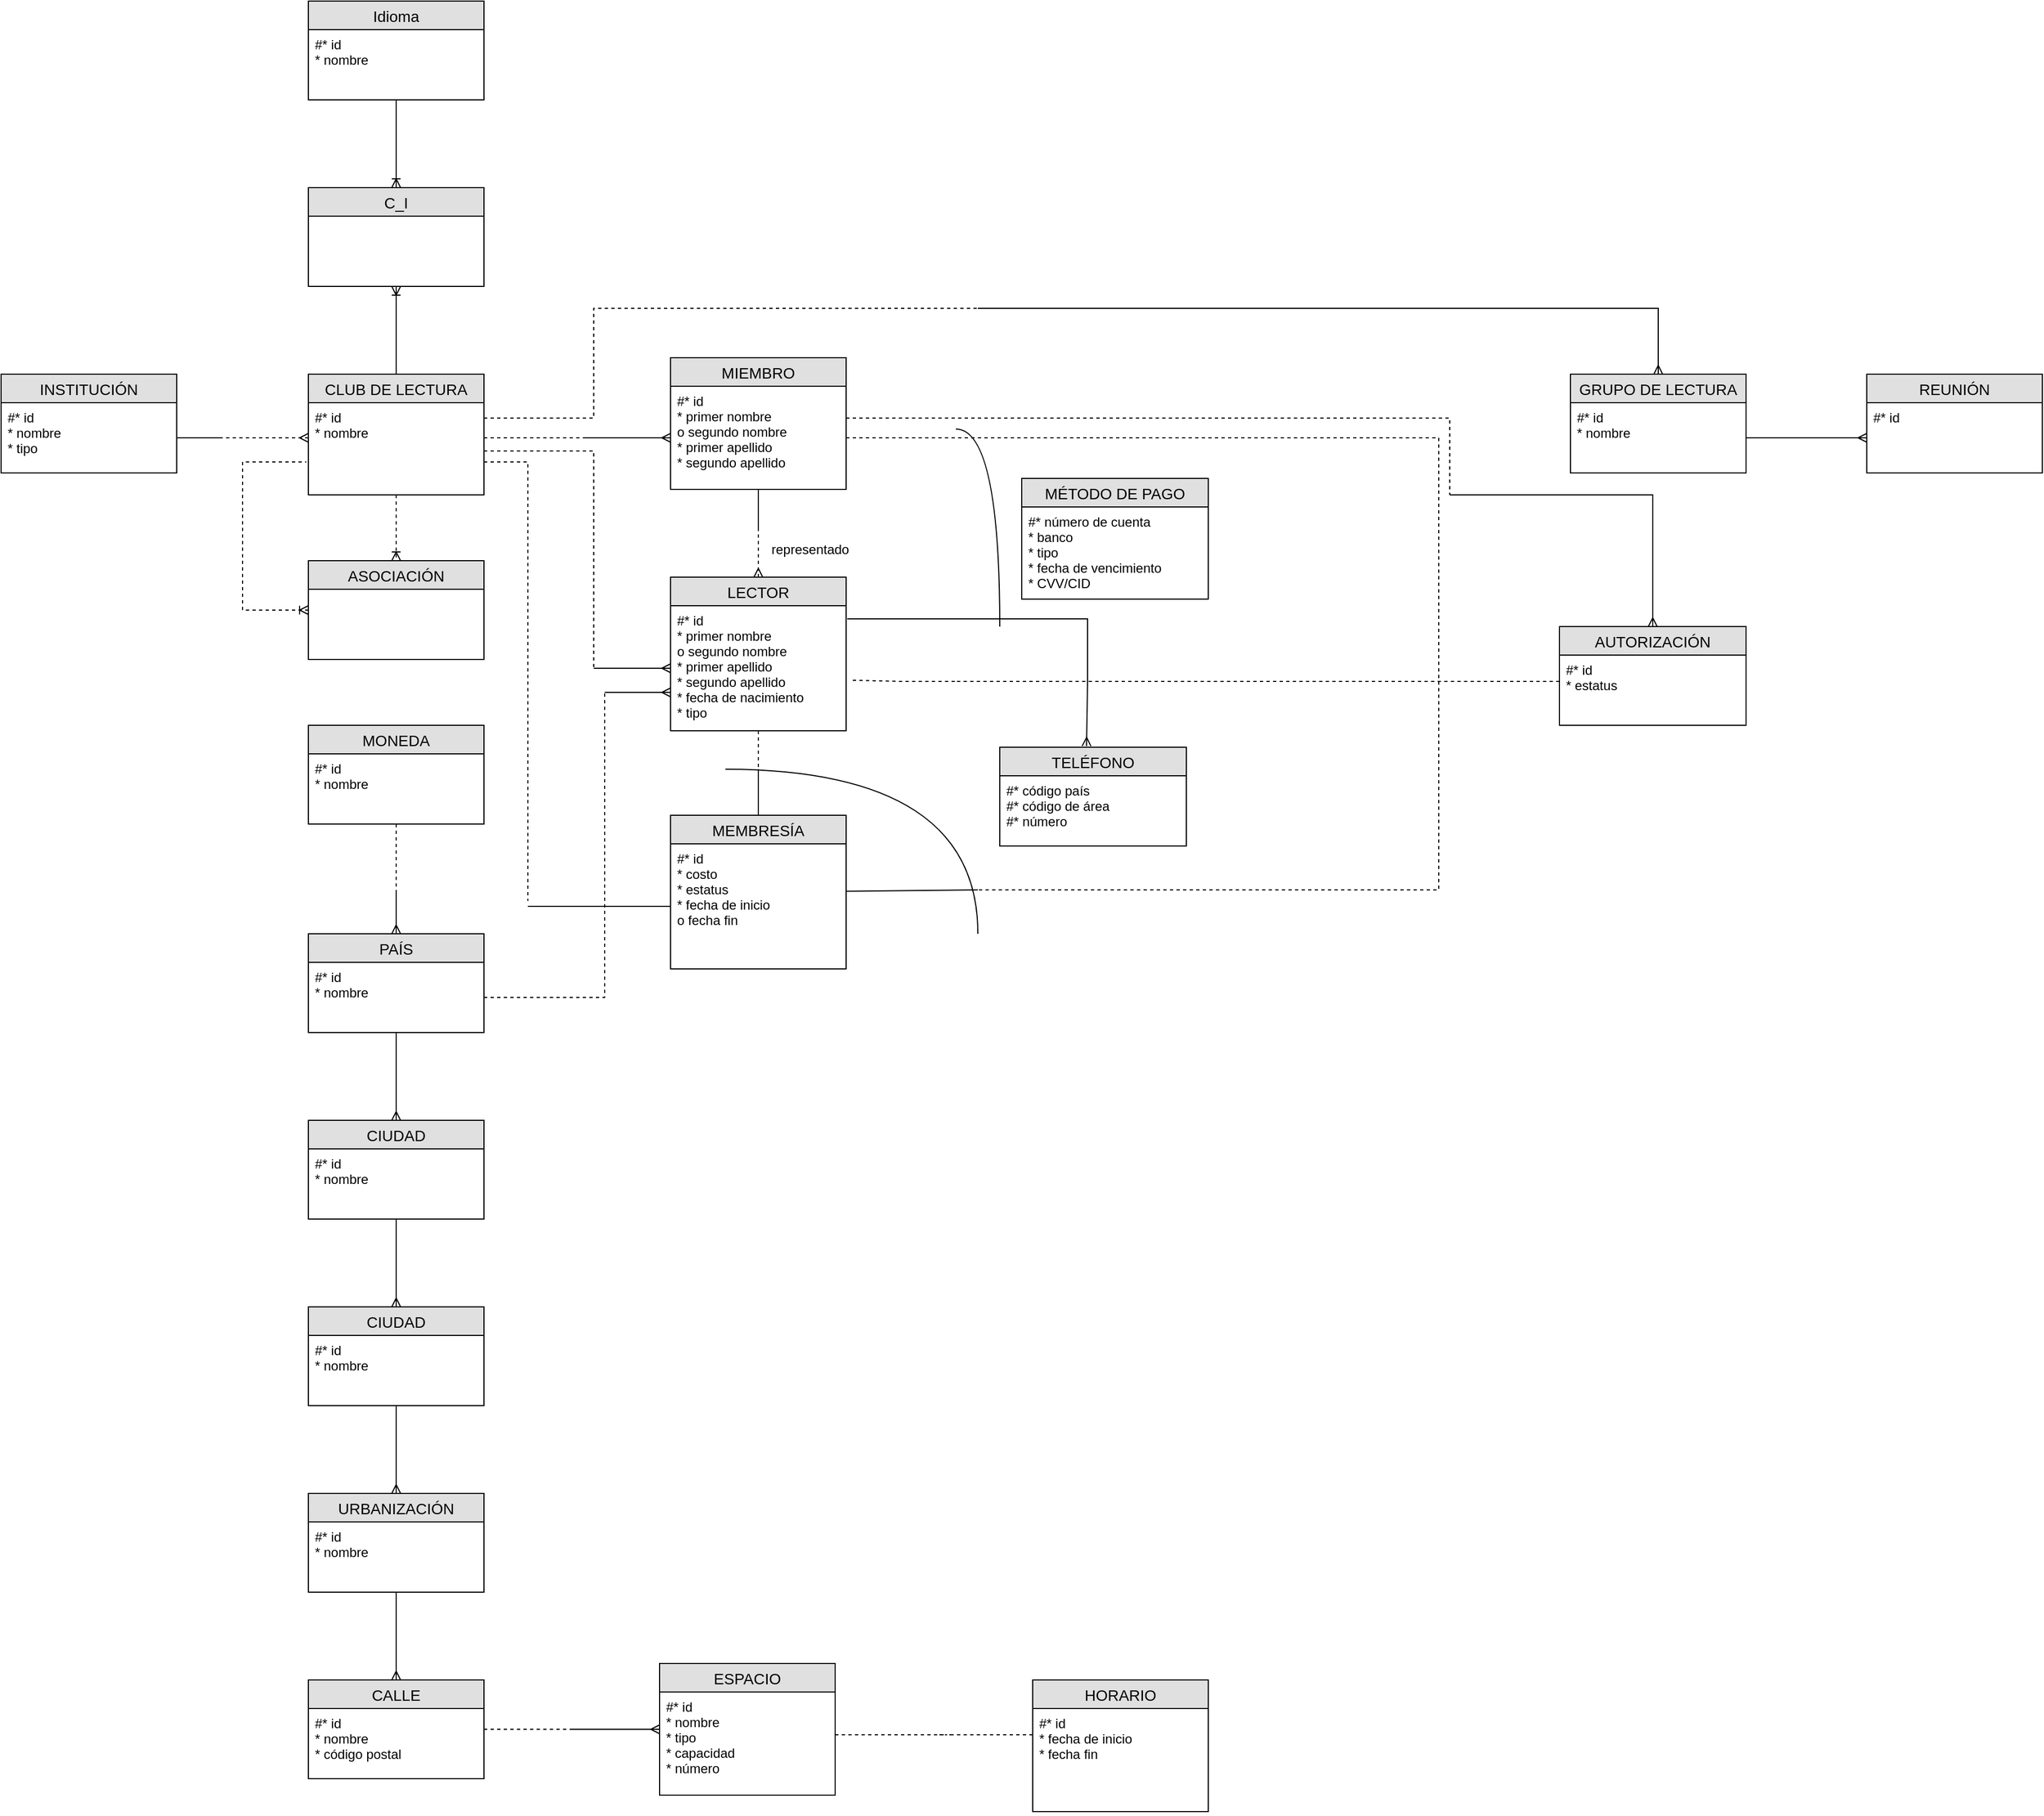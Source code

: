 <mxfile version="12.1.3" type="github" pages="1">
  <diagram id="Lb_0midmeld865azdvVX" name="Page-1">
    <mxGraphModel dx="828" dy="1551" grid="1" gridSize="10" guides="1" tooltips="1" connect="1" arrows="1" fold="1" page="1" pageScale="1" pageWidth="850" pageHeight="1100" math="0" shadow="0">
      <root>
        <mxCell id="0"/>
        <mxCell id="1" parent="0"/>
        <mxCell id="x2IHKYKo0Ygv0OIkCN_u-1" value="INSTITUCIÓN" style="swimlane;fontStyle=0;childLayout=stackLayout;horizontal=1;startSize=26;fillColor=#e0e0e0;horizontalStack=0;resizeParent=1;resizeParentMax=0;resizeLast=0;collapsible=1;marginBottom=0;swimlaneFillColor=#ffffff;align=center;fontSize=14;" vertex="1" parent="1">
          <mxGeometry x="140" y="160" width="160" height="90" as="geometry"/>
        </mxCell>
        <mxCell id="x2IHKYKo0Ygv0OIkCN_u-2" value="#* id&#xa;* nombre&#xa;* tipo" style="text;strokeColor=none;fillColor=none;spacingLeft=4;spacingRight=4;overflow=hidden;rotatable=0;points=[[0,0.5],[1,0.5]];portConstraint=eastwest;fontSize=12;" vertex="1" parent="x2IHKYKo0Ygv0OIkCN_u-1">
          <mxGeometry y="26" width="160" height="64" as="geometry"/>
        </mxCell>
        <mxCell id="x2IHKYKo0Ygv0OIkCN_u-7" style="edgeStyle=orthogonalEdgeStyle;rounded=0;orthogonalLoop=1;jettySize=auto;html=1;exitX=1;exitY=0.5;exitDx=0;exitDy=0;endArrow=none;endFill=0;" edge="1" parent="1" source="x2IHKYKo0Ygv0OIkCN_u-2">
          <mxGeometry relative="1" as="geometry">
            <mxPoint x="340" y="218" as="targetPoint"/>
          </mxGeometry>
        </mxCell>
        <mxCell id="x2IHKYKo0Ygv0OIkCN_u-15" value="" style="edgeStyle=orthogonalEdgeStyle;rounded=0;orthogonalLoop=1;jettySize=auto;html=1;startArrow=none;startFill=0;endArrow=ERoneToMany;endFill=0;" edge="1" parent="1" source="x2IHKYKo0Ygv0OIkCN_u-9" target="x2IHKYKo0Ygv0OIkCN_u-13">
          <mxGeometry relative="1" as="geometry"/>
        </mxCell>
        <mxCell id="x2IHKYKo0Ygv0OIkCN_u-38" value="" style="edgeStyle=orthogonalEdgeStyle;rounded=0;orthogonalLoop=1;jettySize=auto;html=1;dashed=1;startArrow=none;startFill=0;endArrow=ERoneToMany;endFill=0;" edge="1" parent="1" source="x2IHKYKo0Ygv0OIkCN_u-9" target="x2IHKYKo0Ygv0OIkCN_u-36">
          <mxGeometry relative="1" as="geometry"/>
        </mxCell>
        <mxCell id="x2IHKYKo0Ygv0OIkCN_u-9" value="CLUB DE LECTURA" style="swimlane;fontStyle=0;childLayout=stackLayout;horizontal=1;startSize=26;fillColor=#e0e0e0;horizontalStack=0;resizeParent=1;resizeParentMax=0;resizeLast=0;collapsible=1;marginBottom=0;swimlaneFillColor=#ffffff;align=center;fontSize=14;" vertex="1" parent="1">
          <mxGeometry x="420" y="160" width="160" height="110" as="geometry"/>
        </mxCell>
        <mxCell id="x2IHKYKo0Ygv0OIkCN_u-10" value="#* id&#xa;* nombre" style="text;strokeColor=none;fillColor=none;spacingLeft=4;spacingRight=4;overflow=hidden;rotatable=0;points=[[0,0.5],[1,0.5]];portConstraint=eastwest;fontSize=12;" vertex="1" parent="x2IHKYKo0Ygv0OIkCN_u-9">
          <mxGeometry y="26" width="160" height="84" as="geometry"/>
        </mxCell>
        <mxCell id="x2IHKYKo0Ygv0OIkCN_u-36" value="ASOCIACIÓN" style="swimlane;fontStyle=0;childLayout=stackLayout;horizontal=1;startSize=26;fillColor=#e0e0e0;horizontalStack=0;resizeParent=1;resizeParentMax=0;resizeLast=0;collapsible=1;marginBottom=0;swimlaneFillColor=#ffffff;align=center;fontSize=14;" vertex="1" parent="1">
          <mxGeometry x="420" y="330" width="160" height="90" as="geometry"/>
        </mxCell>
        <mxCell id="x2IHKYKo0Ygv0OIkCN_u-17" value="" style="edgeStyle=orthogonalEdgeStyle;rounded=0;orthogonalLoop=1;jettySize=auto;html=1;startArrow=ERoneToMany;startFill=0;endArrow=none;endFill=0;" edge="1" parent="1" source="x2IHKYKo0Ygv0OIkCN_u-13" target="x2IHKYKo0Ygv0OIkCN_u-16">
          <mxGeometry relative="1" as="geometry"/>
        </mxCell>
        <mxCell id="x2IHKYKo0Ygv0OIkCN_u-13" value="C_I" style="swimlane;fontStyle=0;childLayout=stackLayout;horizontal=1;startSize=26;fillColor=#e0e0e0;horizontalStack=0;resizeParent=1;resizeParentMax=0;resizeLast=0;collapsible=1;marginBottom=0;swimlaneFillColor=#ffffff;align=center;fontSize=14;" vertex="1" parent="1">
          <mxGeometry x="420" y="-10" width="160" height="90" as="geometry"/>
        </mxCell>
        <mxCell id="x2IHKYKo0Ygv0OIkCN_u-16" value="Idioma" style="swimlane;fontStyle=0;childLayout=stackLayout;horizontal=1;startSize=26;fillColor=#e0e0e0;horizontalStack=0;resizeParent=1;resizeParentMax=0;resizeLast=0;collapsible=1;marginBottom=0;swimlaneFillColor=#ffffff;align=center;fontSize=14;" vertex="1" parent="1">
          <mxGeometry x="420" y="-180" width="160" height="90" as="geometry"/>
        </mxCell>
        <mxCell id="x2IHKYKo0Ygv0OIkCN_u-18" value="#* id&#xa;* nombre" style="text;strokeColor=none;fillColor=none;spacingLeft=4;spacingRight=4;overflow=hidden;rotatable=0;points=[[0,0.5],[1,0.5]];portConstraint=eastwest;fontSize=12;" vertex="1" parent="x2IHKYKo0Ygv0OIkCN_u-16">
          <mxGeometry y="26" width="160" height="64" as="geometry"/>
        </mxCell>
        <mxCell id="x2IHKYKo0Ygv0OIkCN_u-12" style="edgeStyle=orthogonalEdgeStyle;rounded=0;orthogonalLoop=1;jettySize=auto;html=1;endArrow=none;endFill=0;dashed=1;startArrow=ERmany;startFill=0;" edge="1" parent="1">
          <mxGeometry relative="1" as="geometry">
            <mxPoint x="340" y="218" as="targetPoint"/>
            <mxPoint x="420" y="218" as="sourcePoint"/>
            <Array as="points">
              <mxPoint x="420" y="218"/>
            </Array>
          </mxGeometry>
        </mxCell>
        <mxCell id="x2IHKYKo0Ygv0OIkCN_u-20" style="edgeStyle=orthogonalEdgeStyle;rounded=0;orthogonalLoop=1;jettySize=auto;html=1;startArrow=none;startFill=0;endArrow=none;endFill=0;dashed=1;" edge="1" parent="1">
          <mxGeometry relative="1" as="geometry">
            <mxPoint x="670" y="218" as="targetPoint"/>
            <mxPoint x="580" y="218" as="sourcePoint"/>
            <Array as="points">
              <mxPoint x="580" y="218"/>
            </Array>
          </mxGeometry>
        </mxCell>
        <mxCell id="x2IHKYKo0Ygv0OIkCN_u-78" value="" style="edgeStyle=orthogonalEdgeStyle;rounded=0;orthogonalLoop=1;jettySize=auto;html=1;startArrow=none;startFill=0;endArrow=none;endFill=0;" edge="1" parent="1" source="x2IHKYKo0Ygv0OIkCN_u-21">
          <mxGeometry relative="1" as="geometry">
            <mxPoint x="830" y="300" as="targetPoint"/>
            <Array as="points">
              <mxPoint x="830" y="265"/>
              <mxPoint x="830" y="265"/>
            </Array>
          </mxGeometry>
        </mxCell>
        <mxCell id="x2IHKYKo0Ygv0OIkCN_u-21" value="MIEMBRO" style="swimlane;fontStyle=0;childLayout=stackLayout;horizontal=1;startSize=26;fillColor=#e0e0e0;horizontalStack=0;resizeParent=1;resizeParentMax=0;resizeLast=0;collapsible=1;marginBottom=0;swimlaneFillColor=#ffffff;align=center;fontSize=14;" vertex="1" parent="1">
          <mxGeometry x="750" y="145" width="160" height="120" as="geometry"/>
        </mxCell>
        <mxCell id="x2IHKYKo0Ygv0OIkCN_u-22" value="#* id&#xa;* primer nombre&#xa;o segundo nombre&#xa;* primer apellido&#xa;* segundo apellido" style="text;strokeColor=none;fillColor=none;spacingLeft=4;spacingRight=4;overflow=hidden;rotatable=0;points=[[0,0.5],[1,0.5]];portConstraint=eastwest;fontSize=12;" vertex="1" parent="x2IHKYKo0Ygv0OIkCN_u-21">
          <mxGeometry y="26" width="160" height="94" as="geometry"/>
        </mxCell>
        <mxCell id="x2IHKYKo0Ygv0OIkCN_u-79" value="" style="edgeStyle=orthogonalEdgeStyle;rounded=0;orthogonalLoop=1;jettySize=auto;html=1;dashed=1;startArrow=ERmany;startFill=0;endArrow=none;endFill=0;" edge="1" parent="1" source="x2IHKYKo0Ygv0OIkCN_u-76">
          <mxGeometry relative="1" as="geometry">
            <mxPoint x="830" y="300" as="targetPoint"/>
            <Array as="points">
              <mxPoint x="830" y="280"/>
              <mxPoint x="830" y="280"/>
            </Array>
          </mxGeometry>
        </mxCell>
        <mxCell id="x2IHKYKo0Ygv0OIkCN_u-85" value="" style="edgeStyle=orthogonalEdgeStyle;rounded=0;orthogonalLoop=1;jettySize=auto;html=1;startArrow=none;startFill=0;endArrow=none;endFill=0;dashed=1;" edge="1" parent="1" source="x2IHKYKo0Ygv0OIkCN_u-76">
          <mxGeometry relative="1" as="geometry">
            <mxPoint x="830" y="520" as="targetPoint"/>
          </mxGeometry>
        </mxCell>
        <mxCell id="x2IHKYKo0Ygv0OIkCN_u-93" style="rounded=0;orthogonalLoop=1;jettySize=auto;html=1;startArrow=none;startFill=0;endArrow=none;endFill=0;dashed=1;exitX=1.038;exitY=0.596;exitDx=0;exitDy=0;exitPerimeter=0;" edge="1" parent="1" source="x2IHKYKo0Ygv0OIkCN_u-77">
          <mxGeometry relative="1" as="geometry">
            <mxPoint x="1010" y="440" as="targetPoint"/>
            <mxPoint x="911" y="370" as="sourcePoint"/>
            <Array as="points">
              <mxPoint x="960" y="440"/>
            </Array>
          </mxGeometry>
        </mxCell>
        <mxCell id="x2IHKYKo0Ygv0OIkCN_u-76" value="LECTOR" style="swimlane;fontStyle=0;childLayout=stackLayout;horizontal=1;startSize=26;fillColor=#e0e0e0;horizontalStack=0;resizeParent=1;resizeParentMax=0;resizeLast=0;collapsible=1;marginBottom=0;swimlaneFillColor=#ffffff;align=center;fontSize=14;" vertex="1" parent="1">
          <mxGeometry x="750" y="345" width="160" height="140" as="geometry"/>
        </mxCell>
        <mxCell id="x2IHKYKo0Ygv0OIkCN_u-77" value="#* id&#xa;* primer nombre&#xa;o segundo nombre&#xa;* primer apellido&#xa;* segundo apellido&#xa;* fecha de nacimiento&#xa;* tipo" style="text;strokeColor=none;fillColor=none;spacingLeft=4;spacingRight=4;overflow=hidden;rotatable=0;points=[[0,0.5],[1,0.5]];portConstraint=eastwest;fontSize=12;" vertex="1" parent="x2IHKYKo0Ygv0OIkCN_u-76">
          <mxGeometry y="26" width="160" height="114" as="geometry"/>
        </mxCell>
        <mxCell id="x2IHKYKo0Ygv0OIkCN_u-24" style="edgeStyle=orthogonalEdgeStyle;rounded=0;orthogonalLoop=1;jettySize=auto;html=1;exitX=0;exitY=0.5;exitDx=0;exitDy=0;startArrow=ERmany;startFill=0;endArrow=none;endFill=0;" edge="1" parent="1" source="x2IHKYKo0Ygv0OIkCN_u-22">
          <mxGeometry relative="1" as="geometry">
            <mxPoint x="670" y="218" as="targetPoint"/>
          </mxGeometry>
        </mxCell>
        <mxCell id="x2IHKYKo0Ygv0OIkCN_u-30" style="edgeStyle=orthogonalEdgeStyle;rounded=0;orthogonalLoop=1;jettySize=auto;html=1;exitX=0.5;exitY=0;exitDx=0;exitDy=0;startArrow=ERmany;startFill=0;endArrow=none;endFill=0;" edge="1" parent="1" source="x2IHKYKo0Ygv0OIkCN_u-26">
          <mxGeometry relative="1" as="geometry">
            <mxPoint x="1030" y="100" as="targetPoint"/>
            <Array as="points">
              <mxPoint x="1650" y="100"/>
            </Array>
          </mxGeometry>
        </mxCell>
        <mxCell id="x2IHKYKo0Ygv0OIkCN_u-26" value="GRUPO DE LECTURA" style="swimlane;fontStyle=0;childLayout=stackLayout;horizontal=1;startSize=26;fillColor=#e0e0e0;horizontalStack=0;resizeParent=1;resizeParentMax=0;resizeLast=0;collapsible=1;marginBottom=0;swimlaneFillColor=#ffffff;align=center;fontSize=14;" vertex="1" parent="1">
          <mxGeometry x="1570" y="160" width="160" height="90" as="geometry"/>
        </mxCell>
        <mxCell id="x2IHKYKo0Ygv0OIkCN_u-27" value="#* id&#xa;* nombre" style="text;strokeColor=none;fillColor=none;spacingLeft=4;spacingRight=4;overflow=hidden;rotatable=0;points=[[0,0.5],[1,0.5]];portConstraint=eastwest;fontSize=12;" vertex="1" parent="x2IHKYKo0Ygv0OIkCN_u-26">
          <mxGeometry y="26" width="160" height="64" as="geometry"/>
        </mxCell>
        <mxCell id="x2IHKYKo0Ygv0OIkCN_u-29" style="edgeStyle=orthogonalEdgeStyle;rounded=0;orthogonalLoop=1;jettySize=auto;html=1;exitX=1;exitY=0.5;exitDx=0;exitDy=0;startArrow=none;startFill=0;endArrow=none;endFill=0;dashed=1;" edge="1" parent="1">
          <mxGeometry relative="1" as="geometry">
            <mxPoint x="1050" y="100" as="targetPoint"/>
            <mxPoint x="580" y="200" as="sourcePoint"/>
            <Array as="points">
              <mxPoint x="680" y="200"/>
              <mxPoint x="680" y="100"/>
              <mxPoint x="1060" y="100"/>
            </Array>
          </mxGeometry>
        </mxCell>
        <mxCell id="x2IHKYKo0Ygv0OIkCN_u-33" value="REUNIÓN" style="swimlane;fontStyle=0;childLayout=stackLayout;horizontal=1;startSize=26;fillColor=#e0e0e0;horizontalStack=0;resizeParent=1;resizeParentMax=0;resizeLast=0;collapsible=1;marginBottom=0;swimlaneFillColor=#ffffff;align=center;fontSize=14;" vertex="1" parent="1">
          <mxGeometry x="1840" y="160" width="160" height="90" as="geometry"/>
        </mxCell>
        <mxCell id="x2IHKYKo0Ygv0OIkCN_u-34" value="#* id" style="text;strokeColor=none;fillColor=none;spacingLeft=4;spacingRight=4;overflow=hidden;rotatable=0;points=[[0,0.5],[1,0.5]];portConstraint=eastwest;fontSize=12;" vertex="1" parent="x2IHKYKo0Ygv0OIkCN_u-33">
          <mxGeometry y="26" width="160" height="64" as="geometry"/>
        </mxCell>
        <mxCell id="x2IHKYKo0Ygv0OIkCN_u-35" style="edgeStyle=orthogonalEdgeStyle;rounded=0;orthogonalLoop=1;jettySize=auto;html=1;exitX=0;exitY=0.5;exitDx=0;exitDy=0;startArrow=ERmany;startFill=0;endArrow=none;endFill=0;" edge="1" parent="1" source="x2IHKYKo0Ygv0OIkCN_u-34">
          <mxGeometry relative="1" as="geometry">
            <mxPoint x="1730" y="218" as="targetPoint"/>
          </mxGeometry>
        </mxCell>
        <mxCell id="x2IHKYKo0Ygv0OIkCN_u-39" style="edgeStyle=orthogonalEdgeStyle;rounded=0;orthogonalLoop=1;jettySize=auto;html=1;exitX=0;exitY=0.5;exitDx=0;exitDy=0;endArrow=none;endFill=0;dashed=1;startArrow=ERoneToMany;startFill=0;" edge="1" parent="1" source="x2IHKYKo0Ygv0OIkCN_u-36">
          <mxGeometry relative="1" as="geometry">
            <mxPoint x="418" y="240" as="targetPoint"/>
            <mxPoint x="420" y="230" as="sourcePoint"/>
            <Array as="points">
              <mxPoint x="360" y="375"/>
              <mxPoint x="360" y="240"/>
              <mxPoint x="418" y="240"/>
            </Array>
          </mxGeometry>
        </mxCell>
        <mxCell id="x2IHKYKo0Ygv0OIkCN_u-48" value="" style="edgeStyle=orthogonalEdgeStyle;rounded=0;orthogonalLoop=1;jettySize=auto;html=1;dashed=1;startArrow=none;startFill=0;endArrow=none;endFill=0;" edge="1" parent="1" source="x2IHKYKo0Ygv0OIkCN_u-42">
          <mxGeometry relative="1" as="geometry">
            <mxPoint x="500" y="630" as="targetPoint"/>
          </mxGeometry>
        </mxCell>
        <mxCell id="x2IHKYKo0Ygv0OIkCN_u-42" value="MONEDA" style="swimlane;fontStyle=0;childLayout=stackLayout;horizontal=1;startSize=26;fillColor=#e0e0e0;horizontalStack=0;resizeParent=1;resizeParentMax=0;resizeLast=0;collapsible=1;marginBottom=0;swimlaneFillColor=#ffffff;align=center;fontSize=14;" vertex="1" parent="1">
          <mxGeometry x="420" y="480" width="160" height="90" as="geometry"/>
        </mxCell>
        <mxCell id="x2IHKYKo0Ygv0OIkCN_u-43" value="#* id&#xa;* nombre" style="text;strokeColor=none;fillColor=none;spacingLeft=4;spacingRight=4;overflow=hidden;rotatable=0;points=[[0,0.5],[1,0.5]];portConstraint=eastwest;fontSize=12;" vertex="1" parent="x2IHKYKo0Ygv0OIkCN_u-42">
          <mxGeometry y="26" width="160" height="64" as="geometry"/>
        </mxCell>
        <mxCell id="x2IHKYKo0Ygv0OIkCN_u-51" value="" style="edgeStyle=orthogonalEdgeStyle;rounded=0;orthogonalLoop=1;jettySize=auto;html=1;startArrow=ERmany;startFill=0;endArrow=none;endFill=0;" edge="1" parent="1" source="x2IHKYKo0Ygv0OIkCN_u-44">
          <mxGeometry relative="1" as="geometry">
            <mxPoint x="500" y="630" as="targetPoint"/>
          </mxGeometry>
        </mxCell>
        <mxCell id="x2IHKYKo0Ygv0OIkCN_u-54" value="" style="edgeStyle=orthogonalEdgeStyle;rounded=0;orthogonalLoop=1;jettySize=auto;html=1;startArrow=none;startFill=0;endArrow=ERmany;endFill=0;" edge="1" parent="1" source="x2IHKYKo0Ygv0OIkCN_u-44" target="x2IHKYKo0Ygv0OIkCN_u-52">
          <mxGeometry relative="1" as="geometry"/>
        </mxCell>
        <mxCell id="x2IHKYKo0Ygv0OIkCN_u-44" value="PAÍS" style="swimlane;fontStyle=0;childLayout=stackLayout;horizontal=1;startSize=26;fillColor=#e0e0e0;horizontalStack=0;resizeParent=1;resizeParentMax=0;resizeLast=0;collapsible=1;marginBottom=0;swimlaneFillColor=#ffffff;align=center;fontSize=14;" vertex="1" parent="1">
          <mxGeometry x="420" y="670" width="160" height="90" as="geometry"/>
        </mxCell>
        <mxCell id="x2IHKYKo0Ygv0OIkCN_u-45" value="#* id&#xa;* nombre" style="text;strokeColor=none;fillColor=none;spacingLeft=4;spacingRight=4;overflow=hidden;rotatable=0;points=[[0,0.5],[1,0.5]];portConstraint=eastwest;fontSize=12;" vertex="1" parent="x2IHKYKo0Ygv0OIkCN_u-44">
          <mxGeometry y="26" width="160" height="64" as="geometry"/>
        </mxCell>
        <mxCell id="x2IHKYKo0Ygv0OIkCN_u-57" value="" style="edgeStyle=orthogonalEdgeStyle;rounded=0;orthogonalLoop=1;jettySize=auto;html=1;startArrow=none;startFill=0;endArrow=ERmany;endFill=0;" edge="1" parent="1" source="x2IHKYKo0Ygv0OIkCN_u-52" target="x2IHKYKo0Ygv0OIkCN_u-55">
          <mxGeometry relative="1" as="geometry"/>
        </mxCell>
        <mxCell id="x2IHKYKo0Ygv0OIkCN_u-52" value="CIUDAD" style="swimlane;fontStyle=0;childLayout=stackLayout;horizontal=1;startSize=26;fillColor=#e0e0e0;horizontalStack=0;resizeParent=1;resizeParentMax=0;resizeLast=0;collapsible=1;marginBottom=0;swimlaneFillColor=#ffffff;align=center;fontSize=14;" vertex="1" parent="1">
          <mxGeometry x="420" y="840" width="160" height="90" as="geometry"/>
        </mxCell>
        <mxCell id="x2IHKYKo0Ygv0OIkCN_u-53" value="#* id&#xa;* nombre" style="text;strokeColor=none;fillColor=none;spacingLeft=4;spacingRight=4;overflow=hidden;rotatable=0;points=[[0,0.5],[1,0.5]];portConstraint=eastwest;fontSize=12;" vertex="1" parent="x2IHKYKo0Ygv0OIkCN_u-52">
          <mxGeometry y="26" width="160" height="64" as="geometry"/>
        </mxCell>
        <mxCell id="x2IHKYKo0Ygv0OIkCN_u-60" value="" style="edgeStyle=orthogonalEdgeStyle;rounded=0;orthogonalLoop=1;jettySize=auto;html=1;startArrow=none;startFill=0;endArrow=ERmany;endFill=0;" edge="1" parent="1" source="x2IHKYKo0Ygv0OIkCN_u-55" target="x2IHKYKo0Ygv0OIkCN_u-58">
          <mxGeometry relative="1" as="geometry"/>
        </mxCell>
        <mxCell id="x2IHKYKo0Ygv0OIkCN_u-55" value="CIUDAD" style="swimlane;fontStyle=0;childLayout=stackLayout;horizontal=1;startSize=26;fillColor=#e0e0e0;horizontalStack=0;resizeParent=1;resizeParentMax=0;resizeLast=0;collapsible=1;marginBottom=0;swimlaneFillColor=#ffffff;align=center;fontSize=14;" vertex="1" parent="1">
          <mxGeometry x="420" y="1010" width="160" height="90" as="geometry"/>
        </mxCell>
        <mxCell id="x2IHKYKo0Ygv0OIkCN_u-56" value="#* id&#xa;* nombre" style="text;strokeColor=none;fillColor=none;spacingLeft=4;spacingRight=4;overflow=hidden;rotatable=0;points=[[0,0.5],[1,0.5]];portConstraint=eastwest;fontSize=12;" vertex="1" parent="x2IHKYKo0Ygv0OIkCN_u-55">
          <mxGeometry y="26" width="160" height="64" as="geometry"/>
        </mxCell>
        <mxCell id="x2IHKYKo0Ygv0OIkCN_u-63" value="" style="edgeStyle=orthogonalEdgeStyle;rounded=0;orthogonalLoop=1;jettySize=auto;html=1;startArrow=none;startFill=0;endArrow=ERmany;endFill=0;" edge="1" parent="1" source="x2IHKYKo0Ygv0OIkCN_u-58" target="x2IHKYKo0Ygv0OIkCN_u-61">
          <mxGeometry relative="1" as="geometry"/>
        </mxCell>
        <mxCell id="x2IHKYKo0Ygv0OIkCN_u-58" value="URBANIZACIÓN" style="swimlane;fontStyle=0;childLayout=stackLayout;horizontal=1;startSize=26;fillColor=#e0e0e0;horizontalStack=0;resizeParent=1;resizeParentMax=0;resizeLast=0;collapsible=1;marginBottom=0;swimlaneFillColor=#ffffff;align=center;fontSize=14;" vertex="1" parent="1">
          <mxGeometry x="420" y="1180" width="160" height="90" as="geometry"/>
        </mxCell>
        <mxCell id="x2IHKYKo0Ygv0OIkCN_u-59" value="#* id&#xa;* nombre" style="text;strokeColor=none;fillColor=none;spacingLeft=4;spacingRight=4;overflow=hidden;rotatable=0;points=[[0,0.5],[1,0.5]];portConstraint=eastwest;fontSize=12;" vertex="1" parent="x2IHKYKo0Ygv0OIkCN_u-58">
          <mxGeometry y="26" width="160" height="64" as="geometry"/>
        </mxCell>
        <mxCell id="x2IHKYKo0Ygv0OIkCN_u-68" style="edgeStyle=orthogonalEdgeStyle;rounded=0;orthogonalLoop=1;jettySize=auto;html=1;startArrow=none;startFill=0;endArrow=none;endFill=0;dashed=1;" edge="1" parent="1" source="x2IHKYKo0Ygv0OIkCN_u-61">
          <mxGeometry relative="1" as="geometry">
            <mxPoint x="660" y="1395" as="targetPoint"/>
          </mxGeometry>
        </mxCell>
        <mxCell id="x2IHKYKo0Ygv0OIkCN_u-61" value="CALLE" style="swimlane;fontStyle=0;childLayout=stackLayout;horizontal=1;startSize=26;fillColor=#e0e0e0;horizontalStack=0;resizeParent=1;resizeParentMax=0;resizeLast=0;collapsible=1;marginBottom=0;swimlaneFillColor=#ffffff;align=center;fontSize=14;" vertex="1" parent="1">
          <mxGeometry x="420" y="1350" width="160" height="90" as="geometry"/>
        </mxCell>
        <mxCell id="x2IHKYKo0Ygv0OIkCN_u-62" value="#* id&#xa;* nombre&#xa;* código postal" style="text;strokeColor=none;fillColor=none;spacingLeft=4;spacingRight=4;overflow=hidden;rotatable=0;points=[[0,0.5],[1,0.5]];portConstraint=eastwest;fontSize=12;" vertex="1" parent="x2IHKYKo0Ygv0OIkCN_u-61">
          <mxGeometry y="26" width="160" height="64" as="geometry"/>
        </mxCell>
        <mxCell id="x2IHKYKo0Ygv0OIkCN_u-69" style="edgeStyle=orthogonalEdgeStyle;rounded=0;orthogonalLoop=1;jettySize=auto;html=1;startArrow=ERmany;startFill=0;endArrow=none;endFill=0;" edge="1" parent="1" source="x2IHKYKo0Ygv0OIkCN_u-65">
          <mxGeometry relative="1" as="geometry">
            <mxPoint x="660" y="1395" as="targetPoint"/>
          </mxGeometry>
        </mxCell>
        <mxCell id="x2IHKYKo0Ygv0OIkCN_u-74" style="edgeStyle=orthogonalEdgeStyle;rounded=0;orthogonalLoop=1;jettySize=auto;html=1;dashed=1;startArrow=none;startFill=0;endArrow=none;endFill=0;" edge="1" parent="1" source="x2IHKYKo0Ygv0OIkCN_u-65">
          <mxGeometry relative="1" as="geometry">
            <mxPoint x="990" y="1400" as="targetPoint"/>
            <Array as="points">
              <mxPoint x="1000" y="1400"/>
            </Array>
          </mxGeometry>
        </mxCell>
        <mxCell id="x2IHKYKo0Ygv0OIkCN_u-65" value="ESPACIO" style="swimlane;fontStyle=0;childLayout=stackLayout;horizontal=1;startSize=26;fillColor=#e0e0e0;horizontalStack=0;resizeParent=1;resizeParentMax=0;resizeLast=0;collapsible=1;marginBottom=0;swimlaneFillColor=#ffffff;align=center;fontSize=14;" vertex="1" parent="1">
          <mxGeometry x="740" y="1335" width="160" height="120" as="geometry"/>
        </mxCell>
        <mxCell id="x2IHKYKo0Ygv0OIkCN_u-66" value="#* id&#xa;* nombre&#xa;* tipo&#xa;* capacidad&#xa;* número" style="text;strokeColor=none;fillColor=none;spacingLeft=4;spacingRight=4;overflow=hidden;rotatable=0;points=[[0,0.5],[1,0.5]];portConstraint=eastwest;fontSize=12;" vertex="1" parent="x2IHKYKo0Ygv0OIkCN_u-65">
          <mxGeometry y="26" width="160" height="94" as="geometry"/>
        </mxCell>
        <mxCell id="x2IHKYKo0Ygv0OIkCN_u-71" value="HORARIO" style="swimlane;fontStyle=0;childLayout=stackLayout;horizontal=1;startSize=26;fillColor=#e0e0e0;horizontalStack=0;resizeParent=1;resizeParentMax=0;resizeLast=0;collapsible=1;marginBottom=0;swimlaneFillColor=#ffffff;align=center;fontSize=14;" vertex="1" parent="1">
          <mxGeometry x="1080" y="1350" width="160" height="120" as="geometry"/>
        </mxCell>
        <mxCell id="x2IHKYKo0Ygv0OIkCN_u-72" value="#* id&#xa;* fecha de inicio&#xa;* fecha fin" style="text;strokeColor=none;fillColor=none;spacingLeft=4;spacingRight=4;overflow=hidden;rotatable=0;points=[[0,0.5],[1,0.5]];portConstraint=eastwest;fontSize=12;" vertex="1" parent="x2IHKYKo0Ygv0OIkCN_u-71">
          <mxGeometry y="26" width="160" height="94" as="geometry"/>
        </mxCell>
        <mxCell id="x2IHKYKo0Ygv0OIkCN_u-75" style="edgeStyle=orthogonalEdgeStyle;rounded=0;orthogonalLoop=1;jettySize=auto;html=1;dashed=1;startArrow=none;startFill=0;endArrow=none;endFill=0;" edge="1" parent="1" source="x2IHKYKo0Ygv0OIkCN_u-72">
          <mxGeometry relative="1" as="geometry">
            <mxPoint x="1010" y="1400" as="targetPoint"/>
            <Array as="points">
              <mxPoint x="1000" y="1400"/>
            </Array>
          </mxGeometry>
        </mxCell>
        <mxCell id="x2IHKYKo0Ygv0OIkCN_u-80" style="edgeStyle=orthogonalEdgeStyle;rounded=0;orthogonalLoop=1;jettySize=auto;html=1;exitX=1;exitY=0.5;exitDx=0;exitDy=0;startArrow=none;startFill=0;endArrow=none;endFill=0;dashed=1;" edge="1" parent="1">
          <mxGeometry relative="1" as="geometry">
            <mxPoint x="680" y="430" as="targetPoint"/>
            <mxPoint x="580" y="230" as="sourcePoint"/>
            <Array as="points">
              <mxPoint x="680" y="230"/>
              <mxPoint x="680" y="430"/>
            </Array>
          </mxGeometry>
        </mxCell>
        <mxCell id="x2IHKYKo0Ygv0OIkCN_u-81" style="edgeStyle=orthogonalEdgeStyle;rounded=0;orthogonalLoop=1;jettySize=auto;html=1;startArrow=ERmany;startFill=0;endArrow=none;endFill=0;" edge="1" parent="1" source="x2IHKYKo0Ygv0OIkCN_u-77">
          <mxGeometry relative="1" as="geometry">
            <mxPoint x="680" y="428" as="targetPoint"/>
          </mxGeometry>
        </mxCell>
        <mxCell id="x2IHKYKo0Ygv0OIkCN_u-82" value="representado" style="text;html=1;resizable=0;points=[];autosize=1;align=left;verticalAlign=top;spacingTop=-4;" vertex="1" parent="1">
          <mxGeometry x="840" y="310" width="90" height="20" as="geometry"/>
        </mxCell>
        <mxCell id="x2IHKYKo0Ygv0OIkCN_u-86" value="" style="edgeStyle=orthogonalEdgeStyle;rounded=0;orthogonalLoop=1;jettySize=auto;html=1;startArrow=none;startFill=0;endArrow=none;endFill=0;" edge="1" parent="1" source="x2IHKYKo0Ygv0OIkCN_u-83">
          <mxGeometry relative="1" as="geometry">
            <mxPoint x="830" y="520" as="targetPoint"/>
          </mxGeometry>
        </mxCell>
        <mxCell id="x2IHKYKo0Ygv0OIkCN_u-89" style="rounded=0;orthogonalLoop=1;jettySize=auto;html=1;startArrow=none;startFill=0;endArrow=none;endFill=0;" edge="1" parent="1" source="x2IHKYKo0Ygv0OIkCN_u-83">
          <mxGeometry relative="1" as="geometry">
            <mxPoint x="1030" y="630" as="targetPoint"/>
          </mxGeometry>
        </mxCell>
        <mxCell id="x2IHKYKo0Ygv0OIkCN_u-83" value="MEMBRESÍA" style="swimlane;fontStyle=0;childLayout=stackLayout;horizontal=1;startSize=26;fillColor=#e0e0e0;horizontalStack=0;resizeParent=1;resizeParentMax=0;resizeLast=0;collapsible=1;marginBottom=0;swimlaneFillColor=#ffffff;align=center;fontSize=14;" vertex="1" parent="1">
          <mxGeometry x="750" y="562" width="160" height="140" as="geometry"/>
        </mxCell>
        <mxCell id="x2IHKYKo0Ygv0OIkCN_u-84" value="#* id&#xa;* costo&#xa;* estatus&#xa;* fecha de inicio&#xa;o fecha fin" style="text;strokeColor=none;fillColor=none;spacingLeft=4;spacingRight=4;overflow=hidden;rotatable=0;points=[[0,0.5],[1,0.5]];portConstraint=eastwest;fontSize=12;" vertex="1" parent="x2IHKYKo0Ygv0OIkCN_u-83">
          <mxGeometry y="26" width="160" height="114" as="geometry"/>
        </mxCell>
        <mxCell id="x2IHKYKo0Ygv0OIkCN_u-87" style="edgeStyle=orthogonalEdgeStyle;rounded=0;orthogonalLoop=1;jettySize=auto;html=1;startArrow=none;startFill=0;endArrow=none;endFill=0;dashed=1;" edge="1" parent="1" source="x2IHKYKo0Ygv0OIkCN_u-22">
          <mxGeometry relative="1" as="geometry">
            <mxPoint x="1030" y="630" as="targetPoint"/>
            <Array as="points">
              <mxPoint x="1450" y="218"/>
              <mxPoint x="1450" y="630"/>
            </Array>
          </mxGeometry>
        </mxCell>
        <mxCell id="x2IHKYKo0Ygv0OIkCN_u-91" value="" style="endArrow=none;html=1;edgeStyle=orthogonalEdgeStyle;curved=1;" edge="1" parent="1">
          <mxGeometry width="50" height="50" relative="1" as="geometry">
            <mxPoint x="800" y="520" as="sourcePoint"/>
            <mxPoint x="1030" y="670" as="targetPoint"/>
          </mxGeometry>
        </mxCell>
        <mxCell id="x2IHKYKo0Ygv0OIkCN_u-101" style="edgeStyle=orthogonalEdgeStyle;rounded=0;orthogonalLoop=1;jettySize=auto;html=1;startArrow=none;startFill=0;endArrow=none;endFill=0;dashed=1;" edge="1" parent="1" source="x2IHKYKo0Ygv0OIkCN_u-94">
          <mxGeometry relative="1" as="geometry">
            <mxPoint x="1010" y="440" as="targetPoint"/>
            <Array as="points">
              <mxPoint x="1420" y="440"/>
              <mxPoint x="1420" y="440"/>
            </Array>
          </mxGeometry>
        </mxCell>
        <mxCell id="x2IHKYKo0Ygv0OIkCN_u-104" style="edgeStyle=orthogonalEdgeStyle;rounded=0;orthogonalLoop=1;jettySize=auto;html=1;startArrow=ERmany;startFill=0;endArrow=none;endFill=0;" edge="1" parent="1" source="x2IHKYKo0Ygv0OIkCN_u-94">
          <mxGeometry relative="1" as="geometry">
            <mxPoint x="1460" y="270" as="targetPoint"/>
            <Array as="points">
              <mxPoint x="1645" y="270"/>
            </Array>
          </mxGeometry>
        </mxCell>
        <mxCell id="x2IHKYKo0Ygv0OIkCN_u-94" value="AUTORIZACIÓN" style="swimlane;fontStyle=0;childLayout=stackLayout;horizontal=1;startSize=26;fillColor=#e0e0e0;horizontalStack=0;resizeParent=1;resizeParentMax=0;resizeLast=0;collapsible=1;marginBottom=0;swimlaneFillColor=#ffffff;align=center;fontSize=14;" vertex="1" parent="1">
          <mxGeometry x="1560" y="390" width="170" height="90" as="geometry"/>
        </mxCell>
        <mxCell id="x2IHKYKo0Ygv0OIkCN_u-95" value="#* id&#xa;* estatus" style="text;strokeColor=none;fillColor=none;spacingLeft=4;spacingRight=4;overflow=hidden;rotatable=0;points=[[0,0.5],[1,0.5]];portConstraint=eastwest;fontSize=12;" vertex="1" parent="x2IHKYKo0Ygv0OIkCN_u-94">
          <mxGeometry y="26" width="170" height="64" as="geometry"/>
        </mxCell>
        <mxCell id="x2IHKYKo0Ygv0OIkCN_u-103" style="edgeStyle=orthogonalEdgeStyle;rounded=0;orthogonalLoop=1;jettySize=auto;html=1;startArrow=none;startFill=0;endArrow=none;endFill=0;dashed=1;" edge="1" parent="1">
          <mxGeometry relative="1" as="geometry">
            <mxPoint x="1460" y="270" as="targetPoint"/>
            <mxPoint x="910" y="200" as="sourcePoint"/>
            <Array as="points">
              <mxPoint x="1460" y="200"/>
              <mxPoint x="1460" y="270"/>
            </Array>
          </mxGeometry>
        </mxCell>
        <mxCell id="x2IHKYKo0Ygv0OIkCN_u-105" style="edgeStyle=orthogonalEdgeStyle;rounded=0;orthogonalLoop=1;jettySize=auto;html=1;startArrow=none;startFill=0;endArrow=none;endFill=0;dashed=1;" edge="1" parent="1" source="x2IHKYKo0Ygv0OIkCN_u-45">
          <mxGeometry relative="1" as="geometry">
            <mxPoint x="690" y="450" as="targetPoint"/>
            <Array as="points">
              <mxPoint x="690" y="728"/>
              <mxPoint x="690" y="450"/>
            </Array>
          </mxGeometry>
        </mxCell>
        <mxCell id="x2IHKYKo0Ygv0OIkCN_u-106" style="edgeStyle=orthogonalEdgeStyle;rounded=0;orthogonalLoop=1;jettySize=auto;html=1;startArrow=ERmany;startFill=0;endArrow=none;endFill=0;" edge="1" parent="1">
          <mxGeometry relative="1" as="geometry">
            <mxPoint x="690" y="450" as="targetPoint"/>
            <mxPoint x="750" y="450" as="sourcePoint"/>
          </mxGeometry>
        </mxCell>
        <mxCell id="x2IHKYKo0Ygv0OIkCN_u-108" style="edgeStyle=orthogonalEdgeStyle;rounded=0;orthogonalLoop=1;jettySize=auto;html=1;exitX=1;exitY=0.5;exitDx=0;exitDy=0;startArrow=none;startFill=0;endArrow=none;endFill=0;dashed=1;" edge="1" parent="1">
          <mxGeometry relative="1" as="geometry">
            <mxPoint x="620" y="640" as="targetPoint"/>
            <mxPoint x="580" y="240" as="sourcePoint"/>
            <Array as="points">
              <mxPoint x="620" y="240"/>
              <mxPoint x="620" y="440"/>
            </Array>
          </mxGeometry>
        </mxCell>
        <mxCell id="x2IHKYKo0Ygv0OIkCN_u-109" style="edgeStyle=orthogonalEdgeStyle;rounded=0;orthogonalLoop=1;jettySize=auto;html=1;startArrow=none;startFill=0;endArrow=none;endFill=0;" edge="1" parent="1" source="x2IHKYKo0Ygv0OIkCN_u-84">
          <mxGeometry relative="1" as="geometry">
            <mxPoint x="620" y="645" as="targetPoint"/>
          </mxGeometry>
        </mxCell>
        <mxCell id="x2IHKYKo0Ygv0OIkCN_u-113" style="edgeStyle=none;rounded=0;orthogonalLoop=1;jettySize=auto;html=1;startArrow=ERmany;startFill=0;endArrow=none;endFill=0;exitX=0.465;exitY=-0.011;exitDx=0;exitDy=0;exitPerimeter=0;" edge="1" parent="1" source="x2IHKYKo0Ygv0OIkCN_u-110">
          <mxGeometry relative="1" as="geometry">
            <mxPoint x="1130" y="440" as="targetPoint"/>
          </mxGeometry>
        </mxCell>
        <mxCell id="x2IHKYKo0Ygv0OIkCN_u-110" value="TELÉFONO" style="swimlane;fontStyle=0;childLayout=stackLayout;horizontal=1;startSize=26;fillColor=#e0e0e0;horizontalStack=0;resizeParent=1;resizeParentMax=0;resizeLast=0;collapsible=1;marginBottom=0;swimlaneFillColor=#ffffff;align=center;fontSize=14;" vertex="1" parent="1">
          <mxGeometry x="1050" y="500" width="170" height="90" as="geometry"/>
        </mxCell>
        <mxCell id="x2IHKYKo0Ygv0OIkCN_u-111" value="#* código país&#xa;#* código de área&#xa;#* número" style="text;strokeColor=none;fillColor=none;spacingLeft=4;spacingRight=4;overflow=hidden;rotatable=0;points=[[0,0.5],[1,0.5]];portConstraint=eastwest;fontSize=12;" vertex="1" parent="x2IHKYKo0Ygv0OIkCN_u-110">
          <mxGeometry y="26" width="170" height="64" as="geometry"/>
        </mxCell>
        <mxCell id="x2IHKYKo0Ygv0OIkCN_u-112" style="edgeStyle=orthogonalEdgeStyle;rounded=0;orthogonalLoop=1;jettySize=auto;html=1;startArrow=none;startFill=0;endArrow=none;endFill=0;exitX=1.006;exitY=0.105;exitDx=0;exitDy=0;exitPerimeter=0;" edge="1" parent="1" source="x2IHKYKo0Ygv0OIkCN_u-77">
          <mxGeometry relative="1" as="geometry">
            <mxPoint x="1130" y="440" as="targetPoint"/>
            <mxPoint x="910" y="440" as="sourcePoint"/>
            <Array as="points">
              <mxPoint x="1130" y="383"/>
            </Array>
          </mxGeometry>
        </mxCell>
        <mxCell id="x2IHKYKo0Ygv0OIkCN_u-114" value="" style="endArrow=none;html=1;edgeStyle=orthogonalEdgeStyle;curved=1;" edge="1" parent="1">
          <mxGeometry width="50" height="50" relative="1" as="geometry">
            <mxPoint x="1010" y="210" as="sourcePoint"/>
            <mxPoint x="1050" y="390" as="targetPoint"/>
            <Array as="points">
              <mxPoint x="1050" y="210"/>
            </Array>
          </mxGeometry>
        </mxCell>
        <mxCell id="x2IHKYKo0Ygv0OIkCN_u-115" value="MÉTODO DE PAGO" style="swimlane;fontStyle=0;childLayout=stackLayout;horizontal=1;startSize=26;fillColor=#e0e0e0;horizontalStack=0;resizeParent=1;resizeParentMax=0;resizeLast=0;collapsible=1;marginBottom=0;swimlaneFillColor=#ffffff;align=center;fontSize=14;" vertex="1" parent="1">
          <mxGeometry x="1070" y="255" width="170" height="110" as="geometry"/>
        </mxCell>
        <mxCell id="x2IHKYKo0Ygv0OIkCN_u-116" value="#* número de cuenta&#xa;* banco&#xa;* tipo&#xa;* fecha de vencimiento&#xa;* CVV/CID" style="text;strokeColor=none;fillColor=none;spacingLeft=4;spacingRight=4;overflow=hidden;rotatable=0;points=[[0,0.5],[1,0.5]];portConstraint=eastwest;fontSize=12;" vertex="1" parent="x2IHKYKo0Ygv0OIkCN_u-115">
          <mxGeometry y="26" width="170" height="84" as="geometry"/>
        </mxCell>
      </root>
    </mxGraphModel>
  </diagram>
</mxfile>
